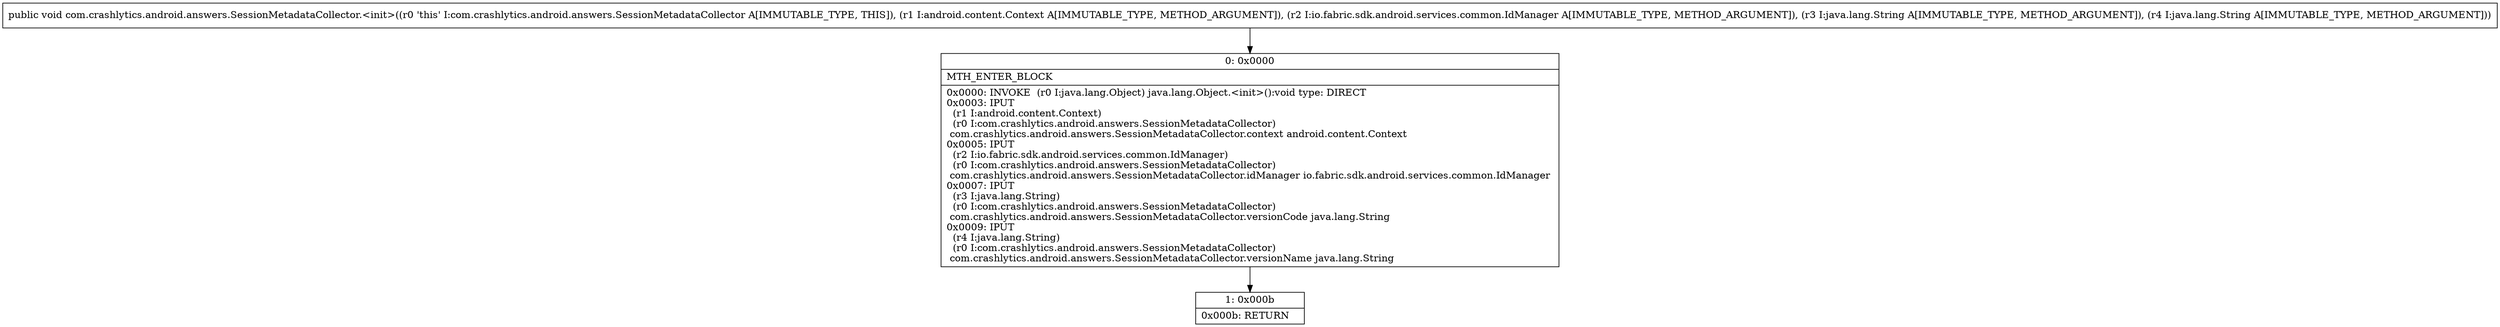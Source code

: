 digraph "CFG forcom.crashlytics.android.answers.SessionMetadataCollector.\<init\>(Landroid\/content\/Context;Lio\/fabric\/sdk\/android\/services\/common\/IdManager;Ljava\/lang\/String;Ljava\/lang\/String;)V" {
Node_0 [shape=record,label="{0\:\ 0x0000|MTH_ENTER_BLOCK\l|0x0000: INVOKE  (r0 I:java.lang.Object) java.lang.Object.\<init\>():void type: DIRECT \l0x0003: IPUT  \l  (r1 I:android.content.Context)\l  (r0 I:com.crashlytics.android.answers.SessionMetadataCollector)\l com.crashlytics.android.answers.SessionMetadataCollector.context android.content.Context \l0x0005: IPUT  \l  (r2 I:io.fabric.sdk.android.services.common.IdManager)\l  (r0 I:com.crashlytics.android.answers.SessionMetadataCollector)\l com.crashlytics.android.answers.SessionMetadataCollector.idManager io.fabric.sdk.android.services.common.IdManager \l0x0007: IPUT  \l  (r3 I:java.lang.String)\l  (r0 I:com.crashlytics.android.answers.SessionMetadataCollector)\l com.crashlytics.android.answers.SessionMetadataCollector.versionCode java.lang.String \l0x0009: IPUT  \l  (r4 I:java.lang.String)\l  (r0 I:com.crashlytics.android.answers.SessionMetadataCollector)\l com.crashlytics.android.answers.SessionMetadataCollector.versionName java.lang.String \l}"];
Node_1 [shape=record,label="{1\:\ 0x000b|0x000b: RETURN   \l}"];
MethodNode[shape=record,label="{public void com.crashlytics.android.answers.SessionMetadataCollector.\<init\>((r0 'this' I:com.crashlytics.android.answers.SessionMetadataCollector A[IMMUTABLE_TYPE, THIS]), (r1 I:android.content.Context A[IMMUTABLE_TYPE, METHOD_ARGUMENT]), (r2 I:io.fabric.sdk.android.services.common.IdManager A[IMMUTABLE_TYPE, METHOD_ARGUMENT]), (r3 I:java.lang.String A[IMMUTABLE_TYPE, METHOD_ARGUMENT]), (r4 I:java.lang.String A[IMMUTABLE_TYPE, METHOD_ARGUMENT])) }"];
MethodNode -> Node_0;
Node_0 -> Node_1;
}

